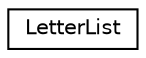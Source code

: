 digraph "Graphical Class Hierarchy"
{
  edge [fontname="Helvetica",fontsize="10",labelfontname="Helvetica",labelfontsize="10"];
  node [fontname="Helvetica",fontsize="10",shape=record];
  rankdir="LR";
  Node0 [label="LetterList",height=0.2,width=0.4,color="black", fillcolor="white", style="filled",URL="$classLetterList.html"];
}
